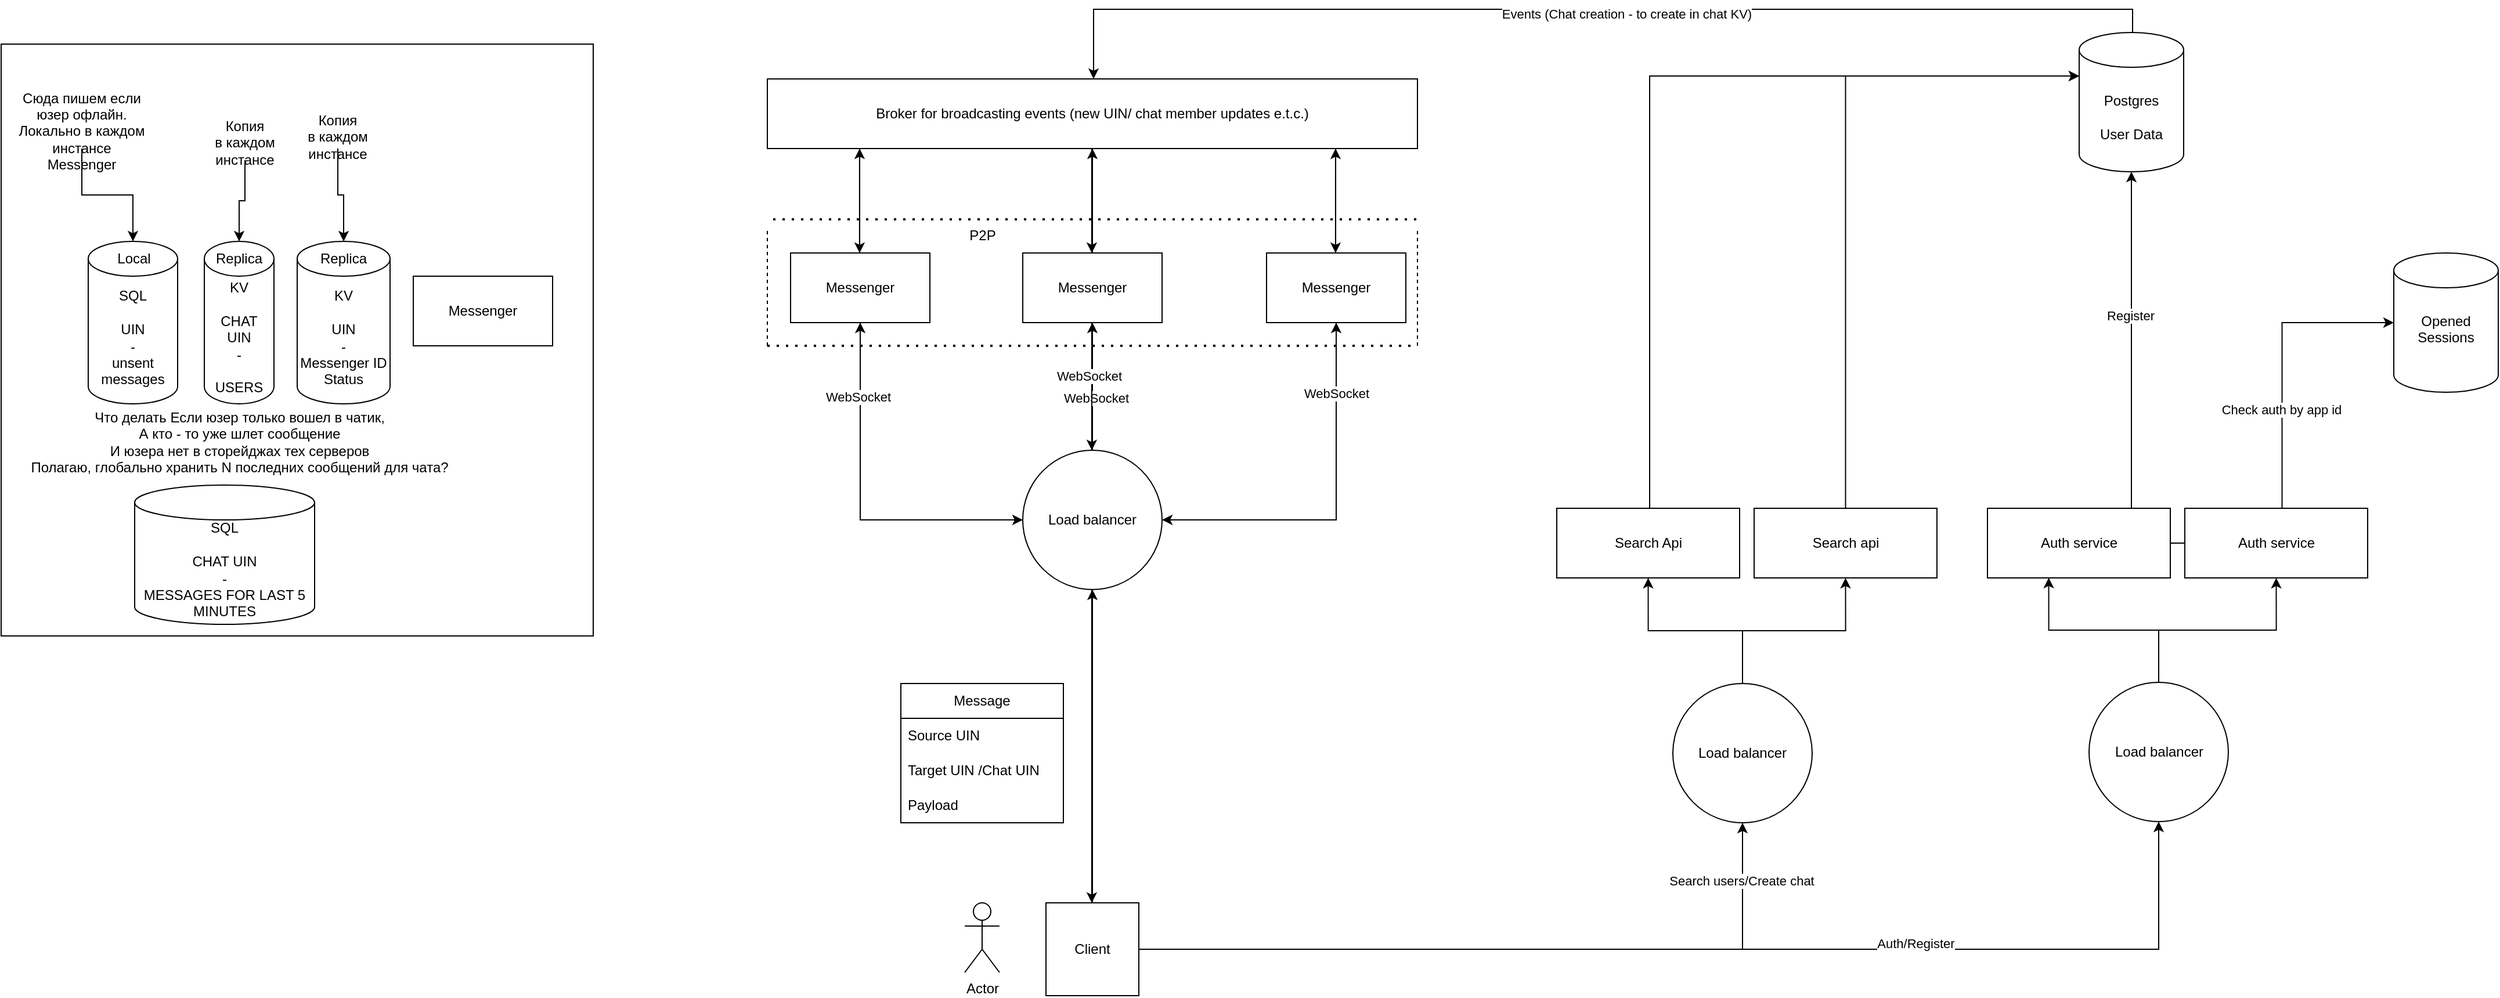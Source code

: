 <mxfile version="22.0.4" type="github">
  <diagram name="Страница — 1" id="5_0Qeo6E_ln5zNBvkZSz">
    <mxGraphModel dx="3047" dy="1224" grid="1" gridSize="10" guides="1" tooltips="1" connect="1" arrows="1" fold="1" page="1" pageScale="1" pageWidth="827" pageHeight="1169" math="0" shadow="0">
      <root>
        <mxCell id="0" />
        <mxCell id="1" parent="0" />
        <mxCell id="cajsBiBxqNgi6xzSHzBe-105" value="" style="whiteSpace=wrap;html=1;aspect=fixed;" vertex="1" parent="1">
          <mxGeometry x="-540" y="150" width="510" height="510" as="geometry" />
        </mxCell>
        <mxCell id="cajsBiBxqNgi6xzSHzBe-158" style="edgeStyle=orthogonalEdgeStyle;rounded=0;orthogonalLoop=1;jettySize=auto;html=1;entryX=0;entryY=0.5;entryDx=0;entryDy=0;" edge="1" parent="1" source="cajsBiBxqNgi6xzSHzBe-1" target="cajsBiBxqNgi6xzSHzBe-34">
          <mxGeometry relative="1" as="geometry">
            <Array as="points">
              <mxPoint x="200" y="560" />
            </Array>
          </mxGeometry>
        </mxCell>
        <mxCell id="cajsBiBxqNgi6xzSHzBe-1" value="Messenger" style="rounded=0;whiteSpace=wrap;html=1;" vertex="1" parent="1">
          <mxGeometry x="140" y="330" width="120" height="60" as="geometry" />
        </mxCell>
        <mxCell id="cajsBiBxqNgi6xzSHzBe-96" style="edgeStyle=orthogonalEdgeStyle;rounded=0;orthogonalLoop=1;jettySize=auto;html=1;entryX=0.5;entryY=1;entryDx=0;entryDy=0;" edge="1" parent="1" source="cajsBiBxqNgi6xzSHzBe-2" target="cajsBiBxqNgi6xzSHzBe-94">
          <mxGeometry relative="1" as="geometry" />
        </mxCell>
        <mxCell id="cajsBiBxqNgi6xzSHzBe-2" value="Messenger" style="rounded=0;whiteSpace=wrap;html=1;" vertex="1" parent="1">
          <mxGeometry x="340" y="330" width="120" height="60" as="geometry" />
        </mxCell>
        <mxCell id="cajsBiBxqNgi6xzSHzBe-155" style="edgeStyle=orthogonalEdgeStyle;rounded=0;orthogonalLoop=1;jettySize=auto;html=1;entryX=1;entryY=0.5;entryDx=0;entryDy=0;" edge="1" parent="1" source="cajsBiBxqNgi6xzSHzBe-3" target="cajsBiBxqNgi6xzSHzBe-34">
          <mxGeometry relative="1" as="geometry">
            <Array as="points">
              <mxPoint x="610" y="560" />
            </Array>
          </mxGeometry>
        </mxCell>
        <mxCell id="cajsBiBxqNgi6xzSHzBe-3" value="Messenger" style="rounded=0;whiteSpace=wrap;html=1;" vertex="1" parent="1">
          <mxGeometry x="550" y="330" width="120" height="60" as="geometry" />
        </mxCell>
        <mxCell id="cajsBiBxqNgi6xzSHzBe-35" style="edgeStyle=orthogonalEdgeStyle;rounded=0;orthogonalLoop=1;jettySize=auto;html=1;entryX=0.5;entryY=1;entryDx=0;entryDy=0;" edge="1" parent="1" source="cajsBiBxqNgi6xzSHzBe-5" target="cajsBiBxqNgi6xzSHzBe-34">
          <mxGeometry relative="1" as="geometry" />
        </mxCell>
        <mxCell id="cajsBiBxqNgi6xzSHzBe-139" style="edgeStyle=orthogonalEdgeStyle;rounded=0;orthogonalLoop=1;jettySize=auto;html=1;entryX=0.5;entryY=1;entryDx=0;entryDy=0;" edge="1" parent="1" source="cajsBiBxqNgi6xzSHzBe-5" target="cajsBiBxqNgi6xzSHzBe-124">
          <mxGeometry relative="1" as="geometry" />
        </mxCell>
        <mxCell id="cajsBiBxqNgi6xzSHzBe-143" value="Search users/Create chat" style="edgeLabel;html=1;align=center;verticalAlign=middle;resizable=0;points=[];" vertex="1" connectable="0" parent="cajsBiBxqNgi6xzSHzBe-139">
          <mxGeometry x="0.843" y="1" relative="1" as="geometry">
            <mxPoint as="offset" />
          </mxGeometry>
        </mxCell>
        <mxCell id="cajsBiBxqNgi6xzSHzBe-140" style="edgeStyle=orthogonalEdgeStyle;rounded=0;orthogonalLoop=1;jettySize=auto;html=1;entryX=0.5;entryY=1;entryDx=0;entryDy=0;" edge="1" parent="1" source="cajsBiBxqNgi6xzSHzBe-5" target="cajsBiBxqNgi6xzSHzBe-52">
          <mxGeometry relative="1" as="geometry" />
        </mxCell>
        <mxCell id="cajsBiBxqNgi6xzSHzBe-141" value="Auth/Register" style="edgeLabel;html=1;align=center;verticalAlign=middle;resizable=0;points=[];" vertex="1" connectable="0" parent="cajsBiBxqNgi6xzSHzBe-140">
          <mxGeometry x="0.354" y="5" relative="1" as="geometry">
            <mxPoint as="offset" />
          </mxGeometry>
        </mxCell>
        <mxCell id="cajsBiBxqNgi6xzSHzBe-5" value="Client" style="whiteSpace=wrap;html=1;aspect=fixed;" vertex="1" parent="1">
          <mxGeometry x="360" y="890" width="80" height="80" as="geometry" />
        </mxCell>
        <mxCell id="cajsBiBxqNgi6xzSHzBe-36" style="edgeStyle=orthogonalEdgeStyle;rounded=0;orthogonalLoop=1;jettySize=auto;html=1;entryX=0.5;entryY=1;entryDx=0;entryDy=0;" edge="1" parent="1" source="cajsBiBxqNgi6xzSHzBe-34" target="cajsBiBxqNgi6xzSHzBe-3">
          <mxGeometry relative="1" as="geometry" />
        </mxCell>
        <mxCell id="cajsBiBxqNgi6xzSHzBe-73" value="&lt;div&gt;WebSocket&lt;/div&gt;" style="edgeLabel;html=1;align=center;verticalAlign=middle;resizable=0;points=[];" vertex="1" connectable="0" parent="cajsBiBxqNgi6xzSHzBe-36">
          <mxGeometry x="0.504" y="2" relative="1" as="geometry">
            <mxPoint x="2" y="-19" as="offset" />
          </mxGeometry>
        </mxCell>
        <mxCell id="cajsBiBxqNgi6xzSHzBe-37" style="edgeStyle=orthogonalEdgeStyle;rounded=0;orthogonalLoop=1;jettySize=auto;html=1;entryX=0.5;entryY=1;entryDx=0;entryDy=0;" edge="1" parent="1" source="cajsBiBxqNgi6xzSHzBe-34" target="cajsBiBxqNgi6xzSHzBe-2">
          <mxGeometry relative="1" as="geometry" />
        </mxCell>
        <mxCell id="cajsBiBxqNgi6xzSHzBe-72" value="WebSocket" style="edgeLabel;html=1;align=center;verticalAlign=middle;resizable=0;points=[];" vertex="1" connectable="0" parent="cajsBiBxqNgi6xzSHzBe-37">
          <mxGeometry x="-0.174" y="-3" relative="1" as="geometry">
            <mxPoint as="offset" />
          </mxGeometry>
        </mxCell>
        <mxCell id="cajsBiBxqNgi6xzSHzBe-38" style="edgeStyle=orthogonalEdgeStyle;rounded=0;orthogonalLoop=1;jettySize=auto;html=1;entryX=0.5;entryY=1;entryDx=0;entryDy=0;" edge="1" parent="1" source="cajsBiBxqNgi6xzSHzBe-34" target="cajsBiBxqNgi6xzSHzBe-1">
          <mxGeometry relative="1" as="geometry" />
        </mxCell>
        <mxCell id="cajsBiBxqNgi6xzSHzBe-74" value="WebSocket" style="edgeLabel;html=1;align=center;verticalAlign=middle;resizable=0;points=[];" vertex="1" connectable="0" parent="cajsBiBxqNgi6xzSHzBe-38">
          <mxGeometry x="0.59" y="2" relative="1" as="geometry">
            <mxPoint as="offset" />
          </mxGeometry>
        </mxCell>
        <mxCell id="cajsBiBxqNgi6xzSHzBe-34" value="Load balancer&lt;br&gt;" style="ellipse;whiteSpace=wrap;html=1;aspect=fixed;" vertex="1" parent="1">
          <mxGeometry x="340" y="500" width="120" height="120" as="geometry" />
        </mxCell>
        <mxCell id="cajsBiBxqNgi6xzSHzBe-39" value="Actor" style="shape=umlActor;verticalLabelPosition=bottom;verticalAlign=top;html=1;outlineConnect=0;" vertex="1" parent="1">
          <mxGeometry x="290" y="890" width="30" height="60" as="geometry" />
        </mxCell>
        <mxCell id="cajsBiBxqNgi6xzSHzBe-42" value="Auth service" style="whiteSpace=wrap;html=1;direction=south;" vertex="1" parent="1">
          <mxGeometry x="1171" y="550" width="157.5" height="60" as="geometry" />
        </mxCell>
        <mxCell id="cajsBiBxqNgi6xzSHzBe-91" style="edgeStyle=orthogonalEdgeStyle;rounded=0;orthogonalLoop=1;jettySize=auto;html=1;entryX=1;entryY=0.5;entryDx=0;entryDy=0;" edge="1" parent="1" source="cajsBiBxqNgi6xzSHzBe-52" target="cajsBiBxqNgi6xzSHzBe-62">
          <mxGeometry relative="1" as="geometry" />
        </mxCell>
        <mxCell id="cajsBiBxqNgi6xzSHzBe-52" value="Load balancer" style="ellipse;whiteSpace=wrap;html=1;aspect=fixed;" vertex="1" parent="1">
          <mxGeometry x="1258.5" y="700" width="120" height="120" as="geometry" />
        </mxCell>
        <mxCell id="cajsBiBxqNgi6xzSHzBe-56" value="Opened&lt;br&gt;&lt;div&gt;Sessions&lt;/div&gt;&lt;div&gt;&lt;br&gt;&lt;/div&gt;" style="shape=cylinder3;whiteSpace=wrap;html=1;boundedLbl=1;backgroundOutline=1;size=15;" vertex="1" parent="1">
          <mxGeometry x="1521" y="330" width="90" height="120" as="geometry" />
        </mxCell>
        <mxCell id="cajsBiBxqNgi6xzSHzBe-59" style="edgeStyle=orthogonalEdgeStyle;rounded=0;orthogonalLoop=1;jettySize=auto;html=1;entryX=0;entryY=0.5;entryDx=0;entryDy=0;entryPerimeter=0;" edge="1" parent="1" source="cajsBiBxqNgi6xzSHzBe-42" target="cajsBiBxqNgi6xzSHzBe-56">
          <mxGeometry relative="1" as="geometry" />
        </mxCell>
        <mxCell id="cajsBiBxqNgi6xzSHzBe-122" value="Check auth by app id" style="edgeLabel;html=1;align=center;verticalAlign=middle;resizable=0;points=[];" vertex="1" connectable="0" parent="cajsBiBxqNgi6xzSHzBe-59">
          <mxGeometry x="0.106" y="1" relative="1" as="geometry">
            <mxPoint as="offset" />
          </mxGeometry>
        </mxCell>
        <mxCell id="cajsBiBxqNgi6xzSHzBe-62" value="Auth service" style="whiteSpace=wrap;html=1;direction=south;" vertex="1" parent="1">
          <mxGeometry x="1341" y="550" width="157.5" height="60" as="geometry" />
        </mxCell>
        <mxCell id="cajsBiBxqNgi6xzSHzBe-79" value="" style="endArrow=none;dashed=1;html=1;dashPattern=1 3;strokeWidth=2;rounded=0;" edge="1" parent="1">
          <mxGeometry width="50" height="50" relative="1" as="geometry">
            <mxPoint x="125" y="301" as="sourcePoint" />
            <mxPoint x="685" y="301" as="targetPoint" />
          </mxGeometry>
        </mxCell>
        <mxCell id="cajsBiBxqNgi6xzSHzBe-80" value="" style="endArrow=none;dashed=1;html=1;rounded=0;" edge="1" parent="1">
          <mxGeometry width="50" height="50" relative="1" as="geometry">
            <mxPoint x="120" y="410" as="sourcePoint" />
            <mxPoint x="120" y="310" as="targetPoint" />
          </mxGeometry>
        </mxCell>
        <mxCell id="cajsBiBxqNgi6xzSHzBe-81" value="" style="endArrow=none;dashed=1;html=1;dashPattern=1 3;strokeWidth=2;rounded=0;" edge="1" parent="1">
          <mxGeometry width="50" height="50" relative="1" as="geometry">
            <mxPoint x="120" y="410" as="sourcePoint" />
            <mxPoint x="680" y="410" as="targetPoint" />
          </mxGeometry>
        </mxCell>
        <mxCell id="cajsBiBxqNgi6xzSHzBe-83" value="" style="endArrow=none;dashed=1;html=1;rounded=0;" edge="1" parent="1">
          <mxGeometry width="50" height="50" relative="1" as="geometry">
            <mxPoint x="680" y="410" as="sourcePoint" />
            <mxPoint x="680" y="310" as="targetPoint" />
          </mxGeometry>
        </mxCell>
        <mxCell id="cajsBiBxqNgi6xzSHzBe-84" value="P2P" style="text;html=1;align=center;verticalAlign=middle;resizable=0;points=[];autosize=1;strokeColor=none;fillColor=none;" vertex="1" parent="1">
          <mxGeometry x="280" y="300" width="50" height="30" as="geometry" />
        </mxCell>
        <mxCell id="cajsBiBxqNgi6xzSHzBe-90" style="edgeStyle=orthogonalEdgeStyle;rounded=0;orthogonalLoop=1;jettySize=auto;html=1;entryX=0.998;entryY=0.665;entryDx=0;entryDy=0;entryPerimeter=0;" edge="1" parent="1" source="cajsBiBxqNgi6xzSHzBe-52" target="cajsBiBxqNgi6xzSHzBe-42">
          <mxGeometry relative="1" as="geometry" />
        </mxCell>
        <mxCell id="cajsBiBxqNgi6xzSHzBe-94" value="Broker for broadcasting events (new UIN/ chat member updates e.t.c.)" style="rounded=0;whiteSpace=wrap;html=1;" vertex="1" parent="1">
          <mxGeometry x="120" y="180" width="560" height="60" as="geometry" />
        </mxCell>
        <mxCell id="cajsBiBxqNgi6xzSHzBe-104" value="" style="group" vertex="1" connectable="0" parent="1">
          <mxGeometry x="-470" y="260" width="405" height="268" as="geometry" />
        </mxCell>
        <mxCell id="cajsBiBxqNgi6xzSHzBe-75" value="KV&lt;br&gt;&lt;br&gt;UIN&lt;br&gt;-&lt;br&gt;Messenger ID&lt;br&gt;Status" style="shape=cylinder3;whiteSpace=wrap;html=1;boundedLbl=1;backgroundOutline=1;size=15;" vertex="1" parent="cajsBiBxqNgi6xzSHzBe-104">
          <mxGeometry x="185" y="60" width="80" height="140" as="geometry" />
        </mxCell>
        <mxCell id="cajsBiBxqNgi6xzSHzBe-77" value="Messenger" style="rounded=0;whiteSpace=wrap;html=1;" vertex="1" parent="cajsBiBxqNgi6xzSHzBe-104">
          <mxGeometry x="285" y="90" width="120" height="60" as="geometry" />
        </mxCell>
        <mxCell id="cajsBiBxqNgi6xzSHzBe-78" value="KV&lt;br&gt;&lt;br&gt;CHAT&lt;br&gt;UIN&lt;br&gt;-&lt;br&gt;&lt;br&gt;USERS" style="shape=cylinder3;whiteSpace=wrap;html=1;boundedLbl=1;backgroundOutline=1;size=15;" vertex="1" parent="cajsBiBxqNgi6xzSHzBe-104">
          <mxGeometry x="105" y="60" width="60" height="140" as="geometry" />
        </mxCell>
        <mxCell id="cajsBiBxqNgi6xzSHzBe-98" value="SQL&lt;br&gt;&lt;br&gt;UIN&lt;br&gt;-&lt;br&gt;unsent&lt;br&gt;messages" style="shape=cylinder3;whiteSpace=wrap;html=1;boundedLbl=1;backgroundOutline=1;size=15;" vertex="1" parent="cajsBiBxqNgi6xzSHzBe-104">
          <mxGeometry x="5" y="60" width="77" height="140" as="geometry" />
        </mxCell>
        <mxCell id="cajsBiBxqNgi6xzSHzBe-99" value="Что делать Если юзер только вошел в чатик, &lt;br&gt;А кто - то уже шлет сообщение&lt;br&gt;И юзера нет в сторейджах тех серверов&lt;br&gt;Полагаю, глобально хранить N последних сообщений для чата?" style="text;html=1;align=center;verticalAlign=middle;resizable=0;points=[];autosize=1;strokeColor=none;fillColor=none;" vertex="1" parent="cajsBiBxqNgi6xzSHzBe-104">
          <mxGeometry x="-55" y="198" width="380" height="70" as="geometry" />
        </mxCell>
        <mxCell id="cajsBiBxqNgi6xzSHzBe-100" value="Local" style="text;html=1;align=center;verticalAlign=middle;resizable=0;points=[];autosize=1;strokeColor=none;fillColor=none;" vertex="1" parent="cajsBiBxqNgi6xzSHzBe-104">
          <mxGeometry x="18.5" y="60" width="50" height="30" as="geometry" />
        </mxCell>
        <mxCell id="cajsBiBxqNgi6xzSHzBe-101" value="Replica" style="text;html=1;strokeColor=none;fillColor=none;align=center;verticalAlign=middle;whiteSpace=wrap;rounded=0;" vertex="1" parent="cajsBiBxqNgi6xzSHzBe-104">
          <mxGeometry x="105" y="60" width="60" height="30" as="geometry" />
        </mxCell>
        <mxCell id="cajsBiBxqNgi6xzSHzBe-102" value="Replica" style="text;html=1;strokeColor=none;fillColor=none;align=center;verticalAlign=middle;whiteSpace=wrap;rounded=0;" vertex="1" parent="cajsBiBxqNgi6xzSHzBe-104">
          <mxGeometry x="195" y="60" width="60" height="30" as="geometry" />
        </mxCell>
        <mxCell id="cajsBiBxqNgi6xzSHzBe-113" style="edgeStyle=orthogonalEdgeStyle;rounded=0;orthogonalLoop=1;jettySize=auto;html=1;" edge="1" parent="1" source="cajsBiBxqNgi6xzSHzBe-103" target="cajsBiBxqNgi6xzSHzBe-100">
          <mxGeometry relative="1" as="geometry" />
        </mxCell>
        <mxCell id="cajsBiBxqNgi6xzSHzBe-103" value="Сюда пишем если&lt;br&gt;юзер офлайн.&lt;br&gt;Локально в каждом инстансе &lt;br&gt;Messenger" style="text;html=1;strokeColor=none;fillColor=none;align=center;verticalAlign=middle;whiteSpace=wrap;rounded=0;" vertex="1" parent="1">
          <mxGeometry x="-528" y="210" width="115" height="30" as="geometry" />
        </mxCell>
        <mxCell id="cajsBiBxqNgi6xzSHzBe-111" style="edgeStyle=orthogonalEdgeStyle;rounded=0;orthogonalLoop=1;jettySize=auto;html=1;" edge="1" parent="1" source="cajsBiBxqNgi6xzSHzBe-106" target="cajsBiBxqNgi6xzSHzBe-101">
          <mxGeometry relative="1" as="geometry" />
        </mxCell>
        <mxCell id="cajsBiBxqNgi6xzSHzBe-106" value="Копия &lt;br&gt;в каждом инстансе" style="text;html=1;strokeColor=none;fillColor=none;align=center;verticalAlign=middle;whiteSpace=wrap;rounded=0;" vertex="1" parent="1">
          <mxGeometry x="-360" y="220" width="60" height="30" as="geometry" />
        </mxCell>
        <mxCell id="cajsBiBxqNgi6xzSHzBe-112" style="edgeStyle=orthogonalEdgeStyle;rounded=0;orthogonalLoop=1;jettySize=auto;html=1;" edge="1" parent="1" source="cajsBiBxqNgi6xzSHzBe-107" target="cajsBiBxqNgi6xzSHzBe-102">
          <mxGeometry relative="1" as="geometry" />
        </mxCell>
        <mxCell id="cajsBiBxqNgi6xzSHzBe-107" value="Копия &lt;br&gt;в каждом инстансе" style="text;html=1;strokeColor=none;fillColor=none;align=center;verticalAlign=middle;whiteSpace=wrap;rounded=0;" vertex="1" parent="1">
          <mxGeometry x="-280" y="220" width="60" height="20" as="geometry" />
        </mxCell>
        <mxCell id="cajsBiBxqNgi6xzSHzBe-114" value="SQL&lt;br&gt;&lt;br&gt;CHAT UIN &lt;br&gt;-&lt;br&gt;MESSAGES FOR LAST 5 MINUTES" style="shape=cylinder3;whiteSpace=wrap;html=1;boundedLbl=1;backgroundOutline=1;size=15;" vertex="1" parent="1">
          <mxGeometry x="-425" y="530" width="155" height="120" as="geometry" />
        </mxCell>
        <mxCell id="cajsBiBxqNgi6xzSHzBe-115" value="Postgres&lt;br&gt;&lt;br&gt;User Data&lt;br&gt;" style="shape=cylinder3;whiteSpace=wrap;html=1;boundedLbl=1;backgroundOutline=1;size=15;" vertex="1" parent="1">
          <mxGeometry x="1250" y="140" width="90" height="120" as="geometry" />
        </mxCell>
        <mxCell id="cajsBiBxqNgi6xzSHzBe-119" style="edgeStyle=orthogonalEdgeStyle;rounded=0;orthogonalLoop=1;jettySize=auto;html=1;entryX=0.5;entryY=1;entryDx=0;entryDy=0;entryPerimeter=0;" edge="1" parent="1" source="cajsBiBxqNgi6xzSHzBe-42" target="cajsBiBxqNgi6xzSHzBe-115">
          <mxGeometry relative="1" as="geometry">
            <Array as="points">
              <mxPoint x="1295" y="470" />
              <mxPoint x="1295" y="470" />
            </Array>
          </mxGeometry>
        </mxCell>
        <mxCell id="cajsBiBxqNgi6xzSHzBe-121" value="Register" style="edgeLabel;html=1;align=center;verticalAlign=middle;resizable=0;points=[];" vertex="1" connectable="0" parent="cajsBiBxqNgi6xzSHzBe-119">
          <mxGeometry x="0.148" y="1" relative="1" as="geometry">
            <mxPoint as="offset" />
          </mxGeometry>
        </mxCell>
        <mxCell id="cajsBiBxqNgi6xzSHzBe-133" style="edgeStyle=orthogonalEdgeStyle;rounded=0;orthogonalLoop=1;jettySize=auto;html=1;entryX=1;entryY=0.5;entryDx=0;entryDy=0;" edge="1" parent="1" source="cajsBiBxqNgi6xzSHzBe-124" target="cajsBiBxqNgi6xzSHzBe-132">
          <mxGeometry relative="1" as="geometry" />
        </mxCell>
        <mxCell id="cajsBiBxqNgi6xzSHzBe-134" style="edgeStyle=orthogonalEdgeStyle;rounded=0;orthogonalLoop=1;jettySize=auto;html=1;entryX=1;entryY=0.5;entryDx=0;entryDy=0;" edge="1" parent="1" source="cajsBiBxqNgi6xzSHzBe-124" target="cajsBiBxqNgi6xzSHzBe-131">
          <mxGeometry relative="1" as="geometry" />
        </mxCell>
        <mxCell id="cajsBiBxqNgi6xzSHzBe-124" value="Load balancer" style="ellipse;whiteSpace=wrap;html=1;aspect=fixed;" vertex="1" parent="1">
          <mxGeometry x="900" y="701" width="120" height="120" as="geometry" />
        </mxCell>
        <mxCell id="cajsBiBxqNgi6xzSHzBe-131" value="Search Api" style="whiteSpace=wrap;html=1;direction=south;" vertex="1" parent="1">
          <mxGeometry x="800" y="550" width="157.5" height="60" as="geometry" />
        </mxCell>
        <mxCell id="cajsBiBxqNgi6xzSHzBe-132" value="Search api" style="whiteSpace=wrap;html=1;direction=south;" vertex="1" parent="1">
          <mxGeometry x="970" y="550" width="157.5" height="60" as="geometry" />
        </mxCell>
        <mxCell id="cajsBiBxqNgi6xzSHzBe-137" style="edgeStyle=orthogonalEdgeStyle;rounded=0;orthogonalLoop=1;jettySize=auto;html=1;entryX=0;entryY=0;entryDx=0;entryDy=37.5;entryPerimeter=0;" edge="1" parent="1" source="cajsBiBxqNgi6xzSHzBe-132" target="cajsBiBxqNgi6xzSHzBe-115">
          <mxGeometry relative="1" as="geometry">
            <Array as="points">
              <mxPoint x="1049" y="177" />
            </Array>
          </mxGeometry>
        </mxCell>
        <mxCell id="cajsBiBxqNgi6xzSHzBe-138" style="edgeStyle=orthogonalEdgeStyle;rounded=0;orthogonalLoop=1;jettySize=auto;html=1;entryX=0;entryY=0;entryDx=0;entryDy=37.5;entryPerimeter=0;" edge="1" parent="1" source="cajsBiBxqNgi6xzSHzBe-131" target="cajsBiBxqNgi6xzSHzBe-115">
          <mxGeometry relative="1" as="geometry">
            <Array as="points">
              <mxPoint x="880" y="177" />
            </Array>
          </mxGeometry>
        </mxCell>
        <mxCell id="cajsBiBxqNgi6xzSHzBe-145" style="edgeStyle=orthogonalEdgeStyle;rounded=0;orthogonalLoop=1;jettySize=auto;html=1;exitX=0.5;exitY=0;exitDx=0;exitDy=0;exitPerimeter=0;" edge="1" parent="1">
          <mxGeometry relative="1" as="geometry">
            <mxPoint x="1296" y="140" as="sourcePoint" />
            <mxPoint x="401" y="180" as="targetPoint" />
            <Array as="points">
              <mxPoint x="1296" y="120" />
              <mxPoint x="401" y="120" />
            </Array>
          </mxGeometry>
        </mxCell>
        <mxCell id="cajsBiBxqNgi6xzSHzBe-146" value="Events (Chat creation - to create in chat KV)" style="edgeLabel;html=1;align=center;verticalAlign=middle;resizable=0;points=[];" vertex="1" connectable="0" parent="cajsBiBxqNgi6xzSHzBe-145">
          <mxGeometry x="-0.064" y="4" relative="1" as="geometry">
            <mxPoint as="offset" />
          </mxGeometry>
        </mxCell>
        <mxCell id="cajsBiBxqNgi6xzSHzBe-147" value="Message" style="swimlane;fontStyle=0;childLayout=stackLayout;horizontal=1;startSize=30;horizontalStack=0;resizeParent=1;resizeParentMax=0;resizeLast=0;collapsible=1;marginBottom=0;whiteSpace=wrap;html=1;" vertex="1" parent="1">
          <mxGeometry x="235" y="701" width="140" height="120" as="geometry" />
        </mxCell>
        <mxCell id="cajsBiBxqNgi6xzSHzBe-148" value="Source UIN" style="text;strokeColor=none;fillColor=none;align=left;verticalAlign=middle;spacingLeft=4;spacingRight=4;overflow=hidden;points=[[0,0.5],[1,0.5]];portConstraint=eastwest;rotatable=0;whiteSpace=wrap;html=1;" vertex="1" parent="cajsBiBxqNgi6xzSHzBe-147">
          <mxGeometry y="30" width="140" height="30" as="geometry" />
        </mxCell>
        <mxCell id="cajsBiBxqNgi6xzSHzBe-149" value="Target UIN /Chat UIN" style="text;strokeColor=none;fillColor=none;align=left;verticalAlign=middle;spacingLeft=4;spacingRight=4;overflow=hidden;points=[[0,0.5],[1,0.5]];portConstraint=eastwest;rotatable=0;whiteSpace=wrap;html=1;" vertex="1" parent="cajsBiBxqNgi6xzSHzBe-147">
          <mxGeometry y="60" width="140" height="30" as="geometry" />
        </mxCell>
        <mxCell id="cajsBiBxqNgi6xzSHzBe-150" value="Payload" style="text;strokeColor=none;fillColor=none;align=left;verticalAlign=middle;spacingLeft=4;spacingRight=4;overflow=hidden;points=[[0,0.5],[1,0.5]];portConstraint=eastwest;rotatable=0;whiteSpace=wrap;html=1;" vertex="1" parent="cajsBiBxqNgi6xzSHzBe-147">
          <mxGeometry y="90" width="140" height="30" as="geometry" />
        </mxCell>
        <mxCell id="cajsBiBxqNgi6xzSHzBe-152" style="edgeStyle=orthogonalEdgeStyle;rounded=0;orthogonalLoop=1;jettySize=auto;html=1;entryX=0.5;entryY=1;entryDx=0;entryDy=0;" edge="1" parent="1">
          <mxGeometry relative="1" as="geometry">
            <mxPoint x="399.47" y="620" as="sourcePoint" />
            <mxPoint x="399.47" y="890" as="targetPoint" />
          </mxGeometry>
        </mxCell>
        <mxCell id="cajsBiBxqNgi6xzSHzBe-156" style="edgeStyle=orthogonalEdgeStyle;rounded=0;orthogonalLoop=1;jettySize=auto;html=1;entryX=0.5;entryY=1;entryDx=0;entryDy=0;" edge="1" parent="1">
          <mxGeometry relative="1" as="geometry">
            <mxPoint x="399.47" y="390" as="sourcePoint" />
            <mxPoint x="399.47" y="500" as="targetPoint" />
          </mxGeometry>
        </mxCell>
        <mxCell id="cajsBiBxqNgi6xzSHzBe-157" value="WebSocket" style="edgeLabel;html=1;align=center;verticalAlign=middle;resizable=0;points=[];" vertex="1" connectable="0" parent="cajsBiBxqNgi6xzSHzBe-156">
          <mxGeometry x="-0.174" y="-3" relative="1" as="geometry">
            <mxPoint as="offset" />
          </mxGeometry>
        </mxCell>
        <mxCell id="cajsBiBxqNgi6xzSHzBe-160" style="edgeStyle=orthogonalEdgeStyle;rounded=0;orthogonalLoop=1;jettySize=auto;html=1;entryX=0.5;entryY=1;entryDx=0;entryDy=0;" edge="1" parent="1">
          <mxGeometry relative="1" as="geometry">
            <mxPoint x="609.47" y="330" as="sourcePoint" />
            <mxPoint x="609.47" y="240" as="targetPoint" />
          </mxGeometry>
        </mxCell>
        <mxCell id="cajsBiBxqNgi6xzSHzBe-161" style="edgeStyle=orthogonalEdgeStyle;rounded=0;orthogonalLoop=1;jettySize=auto;html=1;entryX=0.5;entryY=1;entryDx=0;entryDy=0;" edge="1" parent="1">
          <mxGeometry relative="1" as="geometry">
            <mxPoint x="609.47" y="240" as="sourcePoint" />
            <mxPoint x="609.47" y="330" as="targetPoint" />
            <Array as="points">
              <mxPoint x="609" y="250" />
              <mxPoint x="609" y="250" />
            </Array>
          </mxGeometry>
        </mxCell>
        <mxCell id="cajsBiBxqNgi6xzSHzBe-162" style="edgeStyle=orthogonalEdgeStyle;rounded=0;orthogonalLoop=1;jettySize=auto;html=1;entryX=0.5;entryY=1;entryDx=0;entryDy=0;" edge="1" parent="1">
          <mxGeometry relative="1" as="geometry">
            <mxPoint x="399.47" y="240" as="sourcePoint" />
            <mxPoint x="399.47" y="330" as="targetPoint" />
          </mxGeometry>
        </mxCell>
        <mxCell id="cajsBiBxqNgi6xzSHzBe-163" style="edgeStyle=orthogonalEdgeStyle;rounded=0;orthogonalLoop=1;jettySize=auto;html=1;entryX=0.5;entryY=1;entryDx=0;entryDy=0;" edge="1" parent="1">
          <mxGeometry relative="1" as="geometry">
            <mxPoint x="199.47" y="330" as="sourcePoint" />
            <mxPoint x="199.47" y="240" as="targetPoint" />
          </mxGeometry>
        </mxCell>
        <mxCell id="cajsBiBxqNgi6xzSHzBe-164" style="edgeStyle=orthogonalEdgeStyle;rounded=0;orthogonalLoop=1;jettySize=auto;html=1;entryX=0.5;entryY=1;entryDx=0;entryDy=0;" edge="1" parent="1">
          <mxGeometry relative="1" as="geometry">
            <mxPoint x="199.47" y="240" as="sourcePoint" />
            <mxPoint x="199.47" y="330" as="targetPoint" />
          </mxGeometry>
        </mxCell>
      </root>
    </mxGraphModel>
  </diagram>
</mxfile>
